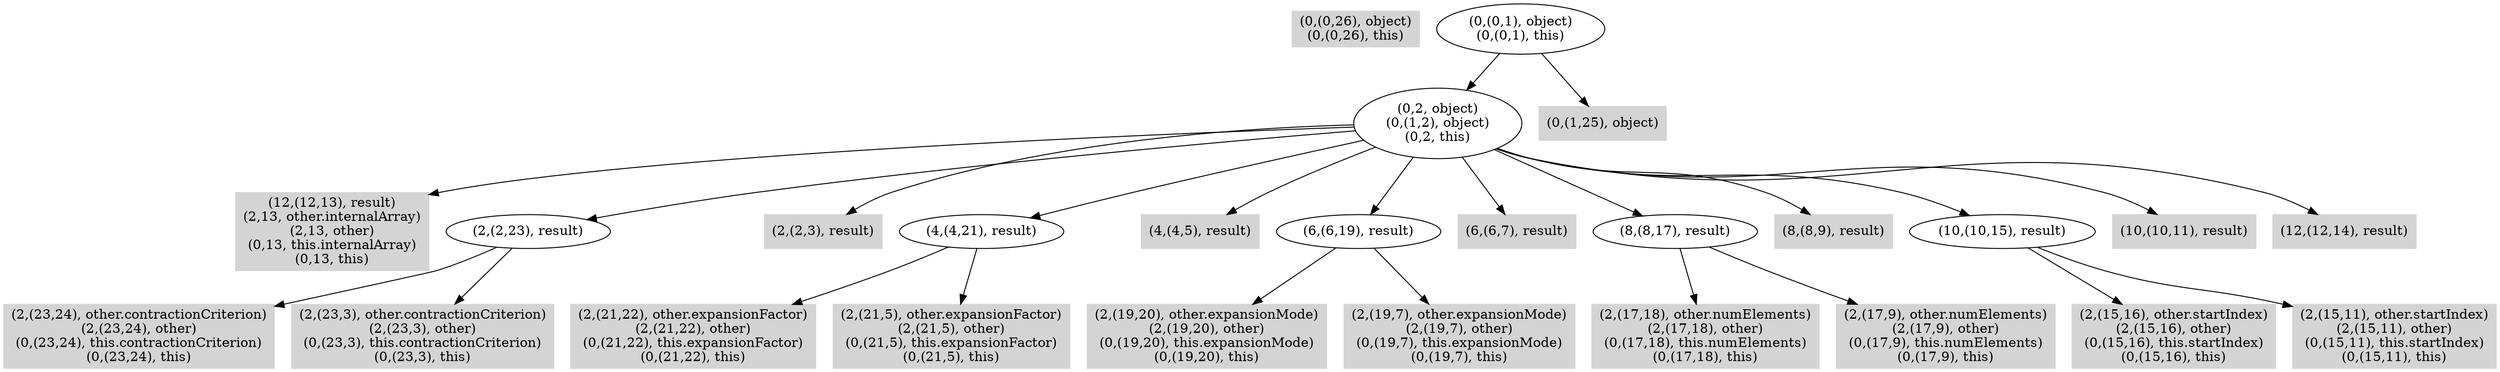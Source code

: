 digraph { 
66 [shape=box,style=filled,color=".0 .0 .83",label="(0,(0,26), object)\n(0,(0,26), this)"];
67 [shape=box,style=filled,color=".0 .0 .83",label="(12,(12,13), result)\n(2,13, other.internalArray)\n(2,13, other)\n(0,13, this.internalArray)\n(0,13, this)"];
68 [shape=box,style=filled,color=".0 .0 .83",label="(2,(15,16), other.startIndex)\n(2,(15,16), other)\n(0,(15,16), this.startIndex)\n(0,(15,16), this)"];
69 [shape=box,style=filled,color=".0 .0 .83",label="(2,(15,11), other.startIndex)\n(2,(15,11), other)\n(0,(15,11), this.startIndex)\n(0,(15,11), this)"];
70 [shape=box,style=filled,color=".0 .0 .83",label="(2,(17,18), other.numElements)\n(2,(17,18), other)\n(0,(17,18), this.numElements)\n(0,(17,18), this)"];
71 [shape=box,style=filled,color=".0 .0 .83",label="(2,(17,9), other.numElements)\n(2,(17,9), other)\n(0,(17,9), this.numElements)\n(0,(17,9), this)"];
72 [shape=box,style=filled,color=".0 .0 .83",label="(2,(19,20), other.expansionMode)\n(2,(19,20), other)\n(0,(19,20), this.expansionMode)\n(0,(19,20), this)"];
73 [shape=box,style=filled,color=".0 .0 .83",label="(2,(19,7), other.expansionMode)\n(2,(19,7), other)\n(0,(19,7), this.expansionMode)\n(0,(19,7), this)"];
74 [shape=box,style=filled,color=".0 .0 .83",label="(2,(21,22), other.expansionFactor)\n(2,(21,22), other)\n(0,(21,22), this.expansionFactor)\n(0,(21,22), this)"];
75 [shape=box,style=filled,color=".0 .0 .83",label="(2,(21,5), other.expansionFactor)\n(2,(21,5), other)\n(0,(21,5), this.expansionFactor)\n(0,(21,5), this)"];
76 [shape=box,style=filled,color=".0 .0 .83",label="(2,(23,24), other.contractionCriterion)\n(2,(23,24), other)\n(0,(23,24), this.contractionCriterion)\n(0,(23,24), this)"];
77 [shape=box,style=filled,color=".0 .0 .83",label="(2,(23,3), other.contractionCriterion)\n(2,(23,3), other)\n(0,(23,3), this.contractionCriterion)\n(0,(23,3), this)"];
78 [label="(2,(2,23), result)"];
79 [shape=box,style=filled,color=".0 .0 .83",label="(2,(2,3), result)"];
80 [label="(4,(4,21), result)"];
81 [shape=box,style=filled,color=".0 .0 .83",label="(4,(4,5), result)"];
82 [label="(6,(6,19), result)"];
83 [shape=box,style=filled,color=".0 .0 .83",label="(6,(6,7), result)"];
84 [label="(8,(8,17), result)"];
85 [shape=box,style=filled,color=".0 .0 .83",label="(8,(8,9), result)"];
86 [label="(10,(10,15), result)"];
87 [shape=box,style=filled,color=".0 .0 .83",label="(10,(10,11), result)"];
88 [shape=box,style=filled,color=".0 .0 .83",label="(12,(12,14), result)"];
89 [label="(0,2, object)\n(0,(1,2), object)\n(0,2, this)"];
90 [shape=box,style=filled,color=".0 .0 .83",label="(0,(1,25), object)"];
91 [label="(0,(0,1), object)\n(0,(0,1), this)"];
78 -> 76;
78 -> 77;
80 -> 74;
80 -> 75;
82 -> 72;
82 -> 73;
84 -> 70;
84 -> 71;
86 -> 68;
86 -> 69;
89 -> 67;
89 -> 78;
89 -> 79;
89 -> 80;
89 -> 81;
89 -> 82;
89 -> 83;
89 -> 84;
89 -> 85;
89 -> 86;
89 -> 87;
89 -> 88;
91 -> 89;
91 -> 90;
}